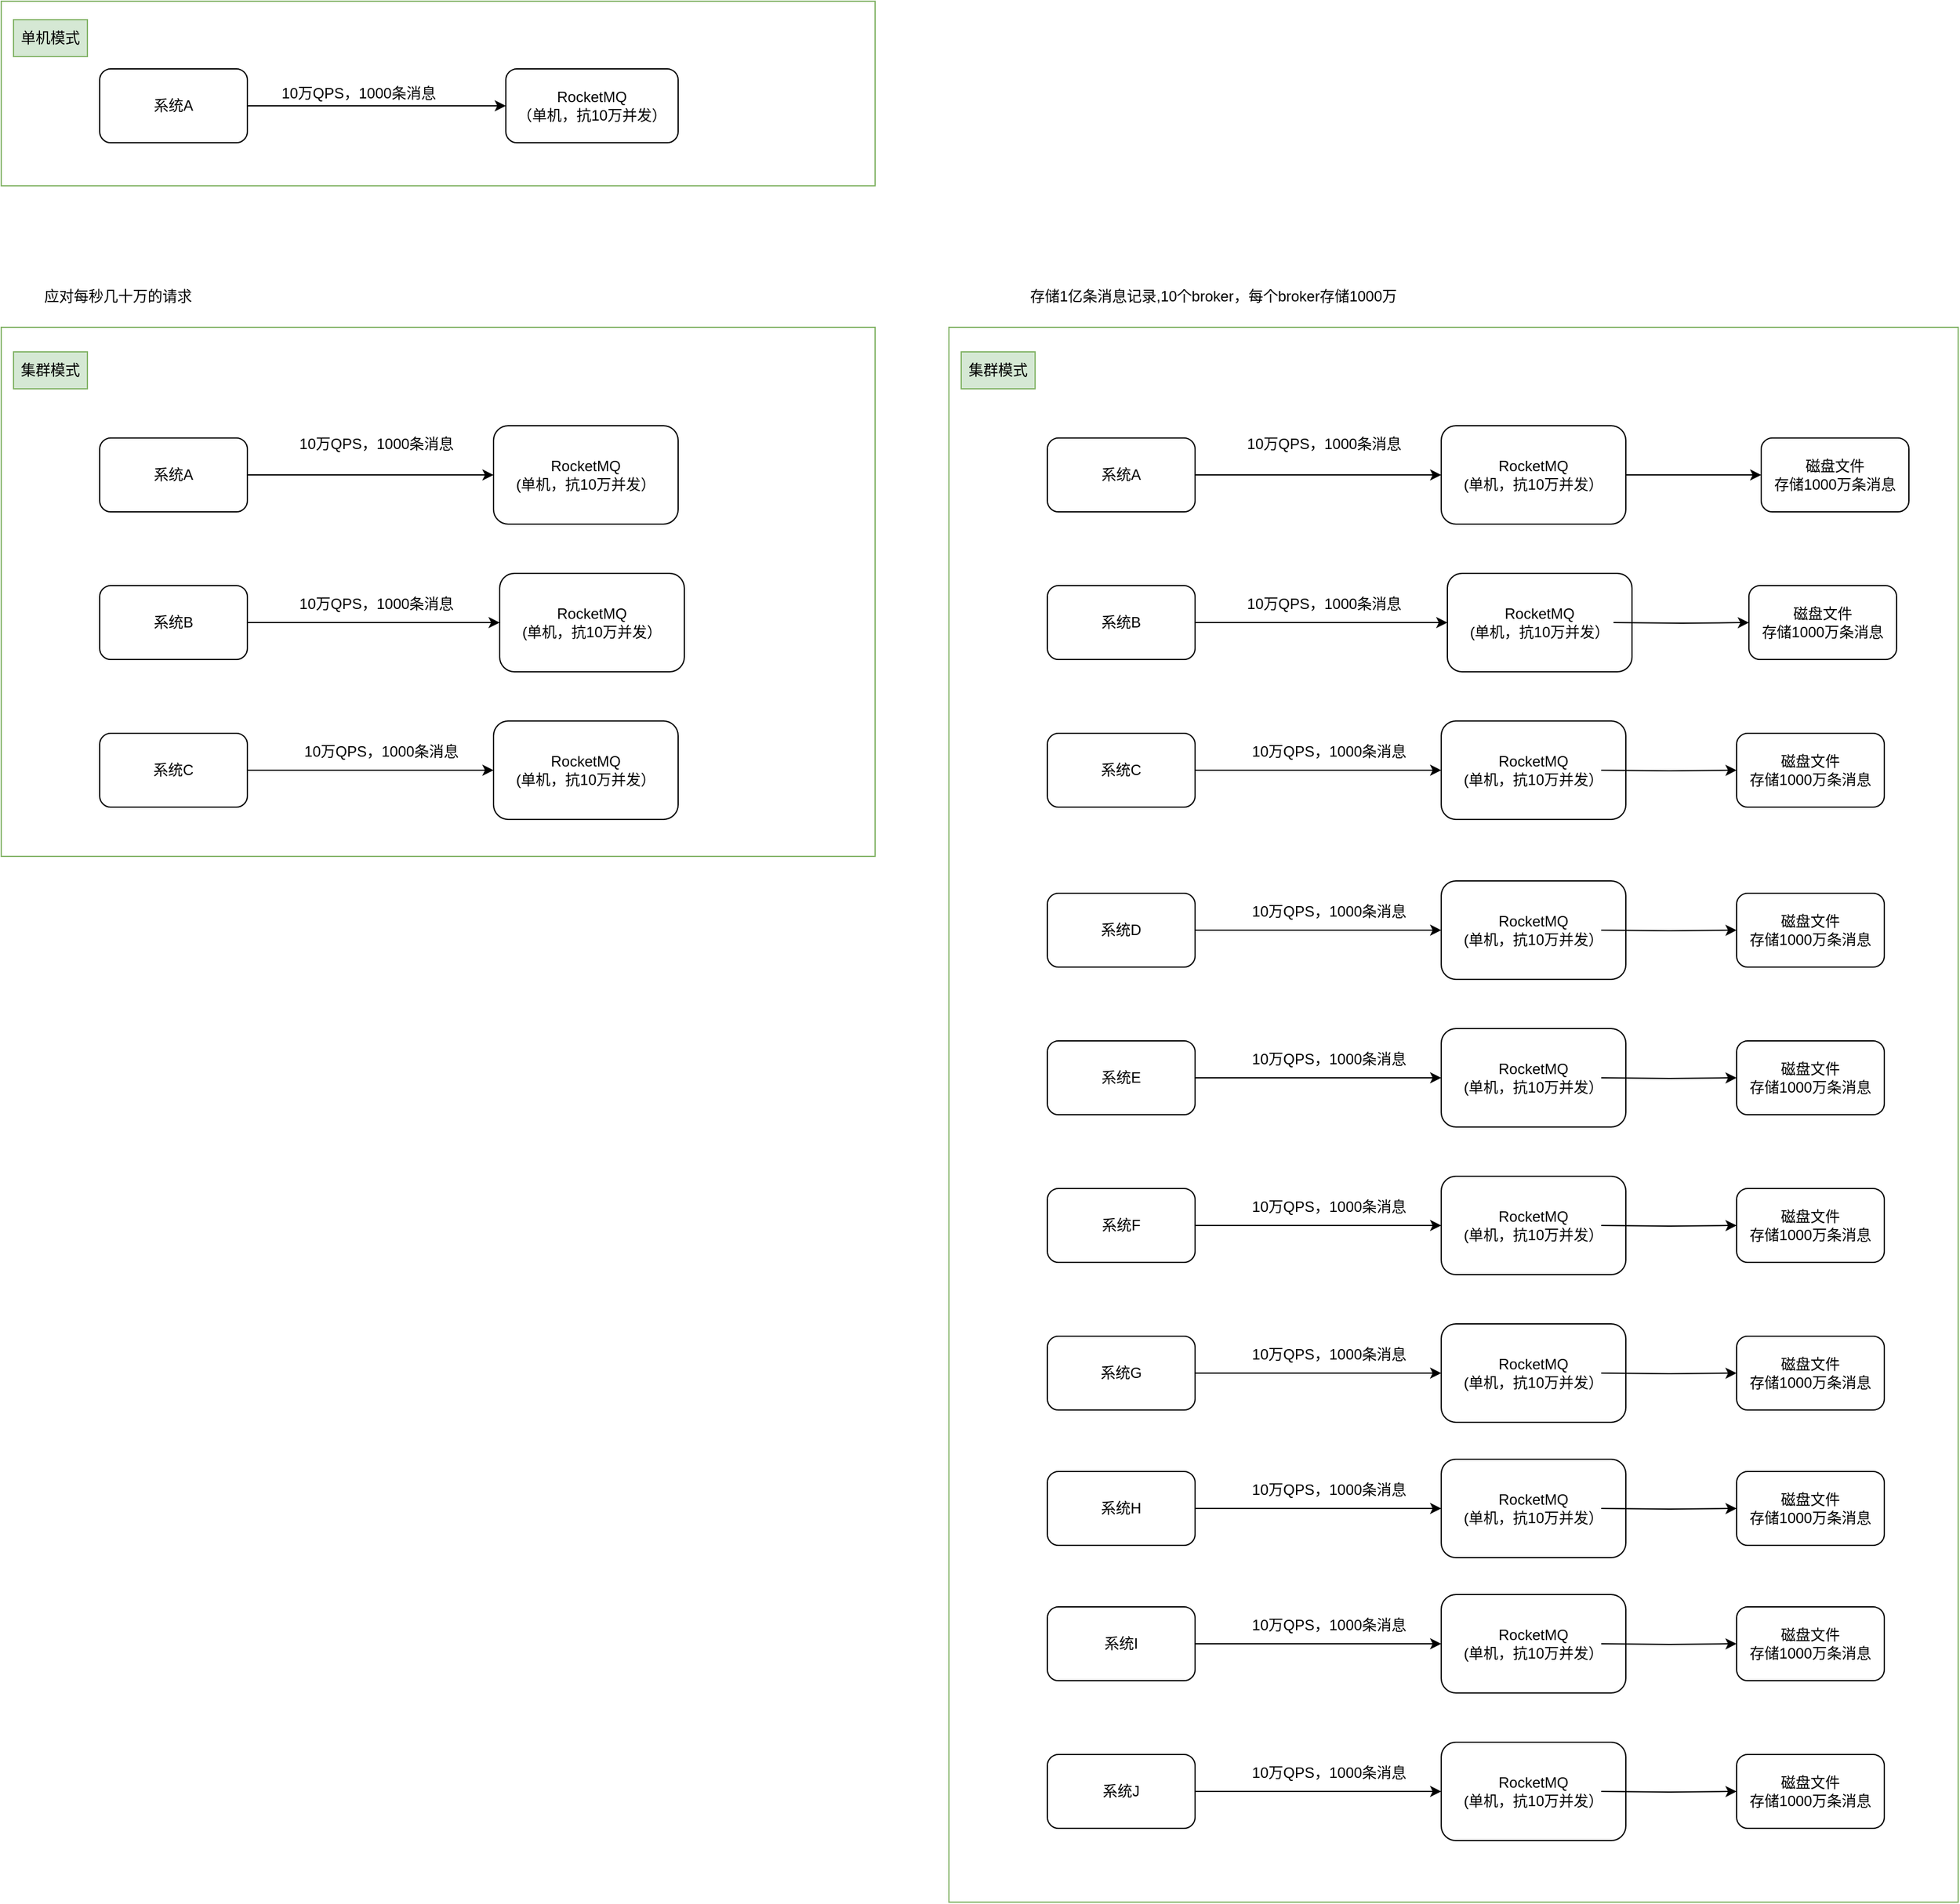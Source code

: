 <mxfile version="17.1.5" type="github">
  <diagram id="-DQdNPNHCEpy4ki3DwCV" name="Page-1">
    <mxGraphModel dx="1422" dy="762" grid="1" gridSize="10" guides="1" tooltips="1" connect="1" arrows="1" fold="1" page="1" pageScale="1" pageWidth="1600" pageHeight="1200" math="0" shadow="0">
      <root>
        <mxCell id="0" />
        <mxCell id="1" parent="0" />
        <mxCell id="pns2Nj1gonVItBrB9ePC-2" value="RocketMQ&lt;br&gt;（单机，抗10万并发）" style="rounded=1;whiteSpace=wrap;html=1;" vertex="1" parent="1">
          <mxGeometry x="450" y="70" width="140" height="60" as="geometry" />
        </mxCell>
        <mxCell id="pns2Nj1gonVItBrB9ePC-4" style="edgeStyle=orthogonalEdgeStyle;rounded=0;orthogonalLoop=1;jettySize=auto;html=1;" edge="1" parent="1" source="pns2Nj1gonVItBrB9ePC-3" target="pns2Nj1gonVItBrB9ePC-2">
          <mxGeometry relative="1" as="geometry" />
        </mxCell>
        <mxCell id="pns2Nj1gonVItBrB9ePC-3" value="系统A" style="rounded=1;whiteSpace=wrap;html=1;" vertex="1" parent="1">
          <mxGeometry x="120" y="70" width="120" height="60" as="geometry" />
        </mxCell>
        <mxCell id="pns2Nj1gonVItBrB9ePC-5" value="10万QPS，1000条消息" style="text;html=1;align=center;verticalAlign=middle;resizable=0;points=[];autosize=1;strokeColor=none;fillColor=none;" vertex="1" parent="1">
          <mxGeometry x="260" y="80" width="140" height="20" as="geometry" />
        </mxCell>
        <mxCell id="pns2Nj1gonVItBrB9ePC-7" value="" style="rounded=0;whiteSpace=wrap;html=1;fillColor=none;strokeColor=#82b366;" vertex="1" parent="1">
          <mxGeometry x="40" y="15" width="710" height="150" as="geometry" />
        </mxCell>
        <mxCell id="pns2Nj1gonVItBrB9ePC-8" value="单机模式" style="text;html=1;strokeColor=#82b366;fillColor=#d5e8d4;align=center;verticalAlign=middle;whiteSpace=wrap;rounded=0;" vertex="1" parent="1">
          <mxGeometry x="50" y="30" width="60" height="30" as="geometry" />
        </mxCell>
        <mxCell id="pns2Nj1gonVItBrB9ePC-9" value="" style="rounded=0;whiteSpace=wrap;html=1;fillColor=none;strokeColor=#82b366;" vertex="1" parent="1">
          <mxGeometry x="40" y="280" width="710" height="430" as="geometry" />
        </mxCell>
        <mxCell id="pns2Nj1gonVItBrB9ePC-17" style="edgeStyle=orthogonalEdgeStyle;rounded=0;orthogonalLoop=1;jettySize=auto;html=1;" edge="1" parent="1" source="pns2Nj1gonVItBrB9ePC-11" target="pns2Nj1gonVItBrB9ePC-14">
          <mxGeometry relative="1" as="geometry" />
        </mxCell>
        <mxCell id="pns2Nj1gonVItBrB9ePC-11" value="系统A" style="rounded=1;whiteSpace=wrap;html=1;fillColor=none;gradientColor=none;" vertex="1" parent="1">
          <mxGeometry x="120" y="370" width="120" height="60" as="geometry" />
        </mxCell>
        <mxCell id="pns2Nj1gonVItBrB9ePC-19" style="edgeStyle=orthogonalEdgeStyle;rounded=0;orthogonalLoop=1;jettySize=auto;html=1;" edge="1" parent="1" source="pns2Nj1gonVItBrB9ePC-12" target="pns2Nj1gonVItBrB9ePC-15">
          <mxGeometry relative="1" as="geometry" />
        </mxCell>
        <mxCell id="pns2Nj1gonVItBrB9ePC-12" value="系统C" style="rounded=1;whiteSpace=wrap;html=1;fillColor=none;gradientColor=none;" vertex="1" parent="1">
          <mxGeometry x="120" y="610" width="120" height="60" as="geometry" />
        </mxCell>
        <mxCell id="pns2Nj1gonVItBrB9ePC-18" style="edgeStyle=orthogonalEdgeStyle;rounded=0;orthogonalLoop=1;jettySize=auto;html=1;" edge="1" parent="1" source="pns2Nj1gonVItBrB9ePC-13" target="pns2Nj1gonVItBrB9ePC-16">
          <mxGeometry relative="1" as="geometry" />
        </mxCell>
        <mxCell id="pns2Nj1gonVItBrB9ePC-13" value="系统B" style="rounded=1;whiteSpace=wrap;html=1;fillColor=none;gradientColor=none;" vertex="1" parent="1">
          <mxGeometry x="120" y="490" width="120" height="60" as="geometry" />
        </mxCell>
        <mxCell id="pns2Nj1gonVItBrB9ePC-14" value="RocketMQ&lt;br&gt;(单机，抗10万并发）" style="rounded=1;whiteSpace=wrap;html=1;fillColor=none;gradientColor=none;" vertex="1" parent="1">
          <mxGeometry x="440" y="360" width="150" height="80" as="geometry" />
        </mxCell>
        <mxCell id="pns2Nj1gonVItBrB9ePC-15" value="&lt;span&gt;RocketMQ&lt;/span&gt;&lt;br&gt;&lt;span&gt;(单机，抗10万并发）&lt;/span&gt;" style="rounded=1;whiteSpace=wrap;html=1;fillColor=none;gradientColor=none;" vertex="1" parent="1">
          <mxGeometry x="440" y="600" width="150" height="80" as="geometry" />
        </mxCell>
        <mxCell id="pns2Nj1gonVItBrB9ePC-16" value="&lt;span&gt;RocketMQ&lt;/span&gt;&lt;br&gt;&lt;span&gt;(单机，抗10万并发）&lt;/span&gt;" style="rounded=1;whiteSpace=wrap;html=1;fillColor=none;gradientColor=none;" vertex="1" parent="1">
          <mxGeometry x="445" y="480" width="150" height="80" as="geometry" />
        </mxCell>
        <mxCell id="pns2Nj1gonVItBrB9ePC-20" value="10万QPS，1000条消息" style="text;html=1;strokeColor=none;fillColor=none;align=center;verticalAlign=middle;whiteSpace=wrap;rounded=0;" vertex="1" parent="1">
          <mxGeometry x="280" y="360" width="130" height="30" as="geometry" />
        </mxCell>
        <mxCell id="pns2Nj1gonVItBrB9ePC-21" value="10万QPS，1000条消息" style="text;html=1;strokeColor=none;fillColor=none;align=center;verticalAlign=middle;whiteSpace=wrap;rounded=0;" vertex="1" parent="1">
          <mxGeometry x="284" y="610" width="130" height="30" as="geometry" />
        </mxCell>
        <mxCell id="pns2Nj1gonVItBrB9ePC-22" value="10万QPS，1000条消息" style="text;html=1;strokeColor=none;fillColor=none;align=center;verticalAlign=middle;whiteSpace=wrap;rounded=0;" vertex="1" parent="1">
          <mxGeometry x="280" y="490" width="130" height="30" as="geometry" />
        </mxCell>
        <mxCell id="pns2Nj1gonVItBrB9ePC-24" value="集群模式" style="text;html=1;strokeColor=#82b366;fillColor=#d5e8d4;align=center;verticalAlign=middle;whiteSpace=wrap;rounded=0;" vertex="1" parent="1">
          <mxGeometry x="50" y="300" width="60" height="30" as="geometry" />
        </mxCell>
        <mxCell id="pns2Nj1gonVItBrB9ePC-25" value="应对每秒几十万的请求" style="text;html=1;strokeColor=none;fillColor=none;align=center;verticalAlign=middle;whiteSpace=wrap;rounded=0;" vertex="1" parent="1">
          <mxGeometry x="40" y="240" width="190" height="30" as="geometry" />
        </mxCell>
        <mxCell id="pns2Nj1gonVItBrB9ePC-27" value="" style="rounded=0;whiteSpace=wrap;html=1;fillColor=none;strokeColor=#82b366;" vertex="1" parent="1">
          <mxGeometry x="810" y="280" width="820" height="1280" as="geometry" />
        </mxCell>
        <mxCell id="pns2Nj1gonVItBrB9ePC-28" style="edgeStyle=orthogonalEdgeStyle;rounded=0;orthogonalLoop=1;jettySize=auto;html=1;" edge="1" parent="1" source="pns2Nj1gonVItBrB9ePC-29" target="pns2Nj1gonVItBrB9ePC-34">
          <mxGeometry relative="1" as="geometry" />
        </mxCell>
        <mxCell id="pns2Nj1gonVItBrB9ePC-29" value="系统A" style="rounded=1;whiteSpace=wrap;html=1;fillColor=none;gradientColor=none;" vertex="1" parent="1">
          <mxGeometry x="890" y="370" width="120" height="60" as="geometry" />
        </mxCell>
        <mxCell id="pns2Nj1gonVItBrB9ePC-30" style="edgeStyle=orthogonalEdgeStyle;rounded=0;orthogonalLoop=1;jettySize=auto;html=1;" edge="1" parent="1" source="pns2Nj1gonVItBrB9ePC-31" target="pns2Nj1gonVItBrB9ePC-35">
          <mxGeometry relative="1" as="geometry" />
        </mxCell>
        <mxCell id="pns2Nj1gonVItBrB9ePC-31" value="系统C" style="rounded=1;whiteSpace=wrap;html=1;fillColor=none;gradientColor=none;" vertex="1" parent="1">
          <mxGeometry x="890" y="610" width="120" height="60" as="geometry" />
        </mxCell>
        <mxCell id="pns2Nj1gonVItBrB9ePC-32" style="edgeStyle=orthogonalEdgeStyle;rounded=0;orthogonalLoop=1;jettySize=auto;html=1;" edge="1" parent="1" source="pns2Nj1gonVItBrB9ePC-33" target="pns2Nj1gonVItBrB9ePC-36">
          <mxGeometry relative="1" as="geometry" />
        </mxCell>
        <mxCell id="pns2Nj1gonVItBrB9ePC-33" value="系统B" style="rounded=1;whiteSpace=wrap;html=1;fillColor=none;gradientColor=none;" vertex="1" parent="1">
          <mxGeometry x="890" y="490" width="120" height="60" as="geometry" />
        </mxCell>
        <mxCell id="pns2Nj1gonVItBrB9ePC-45" style="edgeStyle=orthogonalEdgeStyle;rounded=0;orthogonalLoop=1;jettySize=auto;html=1;" edge="1" parent="1" source="pns2Nj1gonVItBrB9ePC-34" target="pns2Nj1gonVItBrB9ePC-42">
          <mxGeometry relative="1" as="geometry" />
        </mxCell>
        <mxCell id="pns2Nj1gonVItBrB9ePC-34" value="RocketMQ&lt;br&gt;(单机，抗10万并发）" style="rounded=1;whiteSpace=wrap;html=1;fillColor=none;gradientColor=none;" vertex="1" parent="1">
          <mxGeometry x="1210" y="360" width="150" height="80" as="geometry" />
        </mxCell>
        <mxCell id="pns2Nj1gonVItBrB9ePC-35" value="&lt;span&gt;RocketMQ&lt;/span&gt;&lt;br&gt;&lt;span&gt;(单机，抗10万并发）&lt;/span&gt;" style="rounded=1;whiteSpace=wrap;html=1;fillColor=none;gradientColor=none;" vertex="1" parent="1">
          <mxGeometry x="1210" y="600" width="150" height="80" as="geometry" />
        </mxCell>
        <mxCell id="pns2Nj1gonVItBrB9ePC-36" value="&lt;span&gt;RocketMQ&lt;/span&gt;&lt;br&gt;&lt;span&gt;(单机，抗10万并发）&lt;/span&gt;" style="rounded=1;whiteSpace=wrap;html=1;fillColor=none;gradientColor=none;" vertex="1" parent="1">
          <mxGeometry x="1215" y="480" width="150" height="80" as="geometry" />
        </mxCell>
        <mxCell id="pns2Nj1gonVItBrB9ePC-37" value="10万QPS，1000条消息" style="text;html=1;strokeColor=none;fillColor=none;align=center;verticalAlign=middle;whiteSpace=wrap;rounded=0;" vertex="1" parent="1">
          <mxGeometry x="1050" y="360" width="130" height="30" as="geometry" />
        </mxCell>
        <mxCell id="pns2Nj1gonVItBrB9ePC-38" value="10万QPS，1000条消息" style="text;html=1;strokeColor=none;fillColor=none;align=center;verticalAlign=middle;whiteSpace=wrap;rounded=0;" vertex="1" parent="1">
          <mxGeometry x="1054" y="610" width="130" height="30" as="geometry" />
        </mxCell>
        <mxCell id="pns2Nj1gonVItBrB9ePC-39" value="10万QPS，1000条消息" style="text;html=1;strokeColor=none;fillColor=none;align=center;verticalAlign=middle;whiteSpace=wrap;rounded=0;" vertex="1" parent="1">
          <mxGeometry x="1050" y="490" width="130" height="30" as="geometry" />
        </mxCell>
        <mxCell id="pns2Nj1gonVItBrB9ePC-40" value="集群模式" style="text;html=1;strokeColor=#82b366;fillColor=#d5e8d4;align=center;verticalAlign=middle;whiteSpace=wrap;rounded=0;" vertex="1" parent="1">
          <mxGeometry x="820" y="300" width="60" height="30" as="geometry" />
        </mxCell>
        <mxCell id="pns2Nj1gonVItBrB9ePC-41" value="存储1亿条消息记录,10个broker，每个broker存储1000万" style="text;html=1;strokeColor=none;fillColor=none;align=center;verticalAlign=middle;whiteSpace=wrap;rounded=0;" vertex="1" parent="1">
          <mxGeometry x="810" y="240" width="430" height="30" as="geometry" />
        </mxCell>
        <mxCell id="pns2Nj1gonVItBrB9ePC-42" value="磁盘文件&lt;br&gt;存储1000万条消息" style="rounded=1;whiteSpace=wrap;html=1;fillColor=none;gradientColor=none;" vertex="1" parent="1">
          <mxGeometry x="1470" y="370" width="120" height="60" as="geometry" />
        </mxCell>
        <mxCell id="pns2Nj1gonVItBrB9ePC-46" style="edgeStyle=orthogonalEdgeStyle;rounded=0;orthogonalLoop=1;jettySize=auto;html=1;" edge="1" parent="1" target="pns2Nj1gonVItBrB9ePC-47">
          <mxGeometry relative="1" as="geometry">
            <mxPoint x="1350" y="520" as="sourcePoint" />
          </mxGeometry>
        </mxCell>
        <mxCell id="pns2Nj1gonVItBrB9ePC-47" value="磁盘文件&lt;br&gt;存储1000万条消息" style="rounded=1;whiteSpace=wrap;html=1;fillColor=none;gradientColor=none;" vertex="1" parent="1">
          <mxGeometry x="1460" y="490" width="120" height="60" as="geometry" />
        </mxCell>
        <mxCell id="pns2Nj1gonVItBrB9ePC-48" style="edgeStyle=orthogonalEdgeStyle;rounded=0;orthogonalLoop=1;jettySize=auto;html=1;" edge="1" parent="1" target="pns2Nj1gonVItBrB9ePC-49">
          <mxGeometry relative="1" as="geometry">
            <mxPoint x="1340" y="640" as="sourcePoint" />
          </mxGeometry>
        </mxCell>
        <mxCell id="pns2Nj1gonVItBrB9ePC-49" value="磁盘文件&lt;br&gt;存储1000万条消息" style="rounded=1;whiteSpace=wrap;html=1;fillColor=none;gradientColor=none;" vertex="1" parent="1">
          <mxGeometry x="1450" y="610" width="120" height="60" as="geometry" />
        </mxCell>
        <mxCell id="pns2Nj1gonVItBrB9ePC-50" style="edgeStyle=orthogonalEdgeStyle;rounded=0;orthogonalLoop=1;jettySize=auto;html=1;" edge="1" parent="1" source="pns2Nj1gonVItBrB9ePC-51" target="pns2Nj1gonVItBrB9ePC-52">
          <mxGeometry relative="1" as="geometry" />
        </mxCell>
        <mxCell id="pns2Nj1gonVItBrB9ePC-51" value="系统D" style="rounded=1;whiteSpace=wrap;html=1;fillColor=none;gradientColor=none;" vertex="1" parent="1">
          <mxGeometry x="890" y="740" width="120" height="60" as="geometry" />
        </mxCell>
        <mxCell id="pns2Nj1gonVItBrB9ePC-52" value="&lt;span&gt;RocketMQ&lt;/span&gt;&lt;br&gt;&lt;span&gt;(单机，抗10万并发）&lt;/span&gt;" style="rounded=1;whiteSpace=wrap;html=1;fillColor=none;gradientColor=none;" vertex="1" parent="1">
          <mxGeometry x="1210" y="730" width="150" height="80" as="geometry" />
        </mxCell>
        <mxCell id="pns2Nj1gonVItBrB9ePC-53" value="10万QPS，1000条消息" style="text;html=1;strokeColor=none;fillColor=none;align=center;verticalAlign=middle;whiteSpace=wrap;rounded=0;" vertex="1" parent="1">
          <mxGeometry x="1054" y="740" width="130" height="30" as="geometry" />
        </mxCell>
        <mxCell id="pns2Nj1gonVItBrB9ePC-54" style="edgeStyle=orthogonalEdgeStyle;rounded=0;orthogonalLoop=1;jettySize=auto;html=1;" edge="1" parent="1" target="pns2Nj1gonVItBrB9ePC-55">
          <mxGeometry relative="1" as="geometry">
            <mxPoint x="1340" y="770" as="sourcePoint" />
          </mxGeometry>
        </mxCell>
        <mxCell id="pns2Nj1gonVItBrB9ePC-55" value="磁盘文件&lt;br&gt;存储1000万条消息" style="rounded=1;whiteSpace=wrap;html=1;fillColor=none;gradientColor=none;" vertex="1" parent="1">
          <mxGeometry x="1450" y="740" width="120" height="60" as="geometry" />
        </mxCell>
        <mxCell id="pns2Nj1gonVItBrB9ePC-56" style="edgeStyle=orthogonalEdgeStyle;rounded=0;orthogonalLoop=1;jettySize=auto;html=1;" edge="1" parent="1" source="pns2Nj1gonVItBrB9ePC-57" target="pns2Nj1gonVItBrB9ePC-58">
          <mxGeometry relative="1" as="geometry" />
        </mxCell>
        <mxCell id="pns2Nj1gonVItBrB9ePC-57" value="系统E" style="rounded=1;whiteSpace=wrap;html=1;fillColor=none;gradientColor=none;" vertex="1" parent="1">
          <mxGeometry x="890" y="860" width="120" height="60" as="geometry" />
        </mxCell>
        <mxCell id="pns2Nj1gonVItBrB9ePC-58" value="&lt;span&gt;RocketMQ&lt;/span&gt;&lt;br&gt;&lt;span&gt;(单机，抗10万并发）&lt;/span&gt;" style="rounded=1;whiteSpace=wrap;html=1;fillColor=none;gradientColor=none;" vertex="1" parent="1">
          <mxGeometry x="1210" y="850" width="150" height="80" as="geometry" />
        </mxCell>
        <mxCell id="pns2Nj1gonVItBrB9ePC-59" value="10万QPS，1000条消息" style="text;html=1;strokeColor=none;fillColor=none;align=center;verticalAlign=middle;whiteSpace=wrap;rounded=0;" vertex="1" parent="1">
          <mxGeometry x="1054" y="860" width="130" height="30" as="geometry" />
        </mxCell>
        <mxCell id="pns2Nj1gonVItBrB9ePC-60" style="edgeStyle=orthogonalEdgeStyle;rounded=0;orthogonalLoop=1;jettySize=auto;html=1;" edge="1" parent="1" target="pns2Nj1gonVItBrB9ePC-61">
          <mxGeometry relative="1" as="geometry">
            <mxPoint x="1340" y="890" as="sourcePoint" />
          </mxGeometry>
        </mxCell>
        <mxCell id="pns2Nj1gonVItBrB9ePC-61" value="磁盘文件&lt;br&gt;存储1000万条消息" style="rounded=1;whiteSpace=wrap;html=1;fillColor=none;gradientColor=none;" vertex="1" parent="1">
          <mxGeometry x="1450" y="860" width="120" height="60" as="geometry" />
        </mxCell>
        <mxCell id="pns2Nj1gonVItBrB9ePC-62" style="edgeStyle=orthogonalEdgeStyle;rounded=0;orthogonalLoop=1;jettySize=auto;html=1;" edge="1" parent="1" source="pns2Nj1gonVItBrB9ePC-63" target="pns2Nj1gonVItBrB9ePC-64">
          <mxGeometry relative="1" as="geometry" />
        </mxCell>
        <mxCell id="pns2Nj1gonVItBrB9ePC-63" value="系统F" style="rounded=1;whiteSpace=wrap;html=1;fillColor=none;gradientColor=none;" vertex="1" parent="1">
          <mxGeometry x="890" y="980" width="120" height="60" as="geometry" />
        </mxCell>
        <mxCell id="pns2Nj1gonVItBrB9ePC-64" value="&lt;span&gt;RocketMQ&lt;/span&gt;&lt;br&gt;&lt;span&gt;(单机，抗10万并发）&lt;/span&gt;" style="rounded=1;whiteSpace=wrap;html=1;fillColor=none;gradientColor=none;" vertex="1" parent="1">
          <mxGeometry x="1210" y="970" width="150" height="80" as="geometry" />
        </mxCell>
        <mxCell id="pns2Nj1gonVItBrB9ePC-65" value="10万QPS，1000条消息" style="text;html=1;strokeColor=none;fillColor=none;align=center;verticalAlign=middle;whiteSpace=wrap;rounded=0;" vertex="1" parent="1">
          <mxGeometry x="1054" y="980" width="130" height="30" as="geometry" />
        </mxCell>
        <mxCell id="pns2Nj1gonVItBrB9ePC-66" style="edgeStyle=orthogonalEdgeStyle;rounded=0;orthogonalLoop=1;jettySize=auto;html=1;" edge="1" parent="1" target="pns2Nj1gonVItBrB9ePC-67">
          <mxGeometry relative="1" as="geometry">
            <mxPoint x="1340" y="1010" as="sourcePoint" />
          </mxGeometry>
        </mxCell>
        <mxCell id="pns2Nj1gonVItBrB9ePC-67" value="磁盘文件&lt;br&gt;存储1000万条消息" style="rounded=1;whiteSpace=wrap;html=1;fillColor=none;gradientColor=none;" vertex="1" parent="1">
          <mxGeometry x="1450" y="980" width="120" height="60" as="geometry" />
        </mxCell>
        <mxCell id="pns2Nj1gonVItBrB9ePC-68" style="edgeStyle=orthogonalEdgeStyle;rounded=0;orthogonalLoop=1;jettySize=auto;html=1;" edge="1" parent="1" source="pns2Nj1gonVItBrB9ePC-69" target="pns2Nj1gonVItBrB9ePC-70">
          <mxGeometry relative="1" as="geometry" />
        </mxCell>
        <mxCell id="pns2Nj1gonVItBrB9ePC-69" value="系统G" style="rounded=1;whiteSpace=wrap;html=1;fillColor=none;gradientColor=none;" vertex="1" parent="1">
          <mxGeometry x="890" y="1100" width="120" height="60" as="geometry" />
        </mxCell>
        <mxCell id="pns2Nj1gonVItBrB9ePC-70" value="&lt;span&gt;RocketMQ&lt;/span&gt;&lt;br&gt;&lt;span&gt;(单机，抗10万并发）&lt;/span&gt;" style="rounded=1;whiteSpace=wrap;html=1;fillColor=none;gradientColor=none;" vertex="1" parent="1">
          <mxGeometry x="1210" y="1090" width="150" height="80" as="geometry" />
        </mxCell>
        <mxCell id="pns2Nj1gonVItBrB9ePC-71" value="10万QPS，1000条消息" style="text;html=1;strokeColor=none;fillColor=none;align=center;verticalAlign=middle;whiteSpace=wrap;rounded=0;" vertex="1" parent="1">
          <mxGeometry x="1054" y="1100" width="130" height="30" as="geometry" />
        </mxCell>
        <mxCell id="pns2Nj1gonVItBrB9ePC-72" style="edgeStyle=orthogonalEdgeStyle;rounded=0;orthogonalLoop=1;jettySize=auto;html=1;" edge="1" parent="1" target="pns2Nj1gonVItBrB9ePC-73">
          <mxGeometry relative="1" as="geometry">
            <mxPoint x="1340" y="1130" as="sourcePoint" />
          </mxGeometry>
        </mxCell>
        <mxCell id="pns2Nj1gonVItBrB9ePC-73" value="磁盘文件&lt;br&gt;存储1000万条消息" style="rounded=1;whiteSpace=wrap;html=1;fillColor=none;gradientColor=none;" vertex="1" parent="1">
          <mxGeometry x="1450" y="1100" width="120" height="60" as="geometry" />
        </mxCell>
        <mxCell id="pns2Nj1gonVItBrB9ePC-74" style="edgeStyle=orthogonalEdgeStyle;rounded=0;orthogonalLoop=1;jettySize=auto;html=1;" edge="1" parent="1" source="pns2Nj1gonVItBrB9ePC-75" target="pns2Nj1gonVItBrB9ePC-76">
          <mxGeometry relative="1" as="geometry" />
        </mxCell>
        <mxCell id="pns2Nj1gonVItBrB9ePC-75" value="系统H" style="rounded=1;whiteSpace=wrap;html=1;fillColor=none;gradientColor=none;" vertex="1" parent="1">
          <mxGeometry x="890" y="1210" width="120" height="60" as="geometry" />
        </mxCell>
        <mxCell id="pns2Nj1gonVItBrB9ePC-76" value="&lt;span&gt;RocketMQ&lt;/span&gt;&lt;br&gt;&lt;span&gt;(单机，抗10万并发）&lt;/span&gt;" style="rounded=1;whiteSpace=wrap;html=1;fillColor=none;gradientColor=none;" vertex="1" parent="1">
          <mxGeometry x="1210" y="1200" width="150" height="80" as="geometry" />
        </mxCell>
        <mxCell id="pns2Nj1gonVItBrB9ePC-77" value="10万QPS，1000条消息" style="text;html=1;strokeColor=none;fillColor=none;align=center;verticalAlign=middle;whiteSpace=wrap;rounded=0;" vertex="1" parent="1">
          <mxGeometry x="1054" y="1210" width="130" height="30" as="geometry" />
        </mxCell>
        <mxCell id="pns2Nj1gonVItBrB9ePC-78" style="edgeStyle=orthogonalEdgeStyle;rounded=0;orthogonalLoop=1;jettySize=auto;html=1;" edge="1" parent="1" target="pns2Nj1gonVItBrB9ePC-79">
          <mxGeometry relative="1" as="geometry">
            <mxPoint x="1340" y="1240" as="sourcePoint" />
          </mxGeometry>
        </mxCell>
        <mxCell id="pns2Nj1gonVItBrB9ePC-79" value="磁盘文件&lt;br&gt;存储1000万条消息" style="rounded=1;whiteSpace=wrap;html=1;fillColor=none;gradientColor=none;" vertex="1" parent="1">
          <mxGeometry x="1450" y="1210" width="120" height="60" as="geometry" />
        </mxCell>
        <mxCell id="pns2Nj1gonVItBrB9ePC-80" style="edgeStyle=orthogonalEdgeStyle;rounded=0;orthogonalLoop=1;jettySize=auto;html=1;" edge="1" parent="1" source="pns2Nj1gonVItBrB9ePC-81" target="pns2Nj1gonVItBrB9ePC-82">
          <mxGeometry relative="1" as="geometry" />
        </mxCell>
        <mxCell id="pns2Nj1gonVItBrB9ePC-81" value="系统I" style="rounded=1;whiteSpace=wrap;html=1;fillColor=none;gradientColor=none;" vertex="1" parent="1">
          <mxGeometry x="890" y="1320" width="120" height="60" as="geometry" />
        </mxCell>
        <mxCell id="pns2Nj1gonVItBrB9ePC-82" value="&lt;span&gt;RocketMQ&lt;/span&gt;&lt;br&gt;&lt;span&gt;(单机，抗10万并发）&lt;/span&gt;" style="rounded=1;whiteSpace=wrap;html=1;fillColor=none;gradientColor=none;" vertex="1" parent="1">
          <mxGeometry x="1210" y="1310" width="150" height="80" as="geometry" />
        </mxCell>
        <mxCell id="pns2Nj1gonVItBrB9ePC-83" value="10万QPS，1000条消息" style="text;html=1;strokeColor=none;fillColor=none;align=center;verticalAlign=middle;whiteSpace=wrap;rounded=0;" vertex="1" parent="1">
          <mxGeometry x="1054" y="1320" width="130" height="30" as="geometry" />
        </mxCell>
        <mxCell id="pns2Nj1gonVItBrB9ePC-84" style="edgeStyle=orthogonalEdgeStyle;rounded=0;orthogonalLoop=1;jettySize=auto;html=1;" edge="1" parent="1" target="pns2Nj1gonVItBrB9ePC-85">
          <mxGeometry relative="1" as="geometry">
            <mxPoint x="1340" y="1350" as="sourcePoint" />
          </mxGeometry>
        </mxCell>
        <mxCell id="pns2Nj1gonVItBrB9ePC-85" value="磁盘文件&lt;br&gt;存储1000万条消息" style="rounded=1;whiteSpace=wrap;html=1;fillColor=none;gradientColor=none;" vertex="1" parent="1">
          <mxGeometry x="1450" y="1320" width="120" height="60" as="geometry" />
        </mxCell>
        <mxCell id="pns2Nj1gonVItBrB9ePC-86" style="edgeStyle=orthogonalEdgeStyle;rounded=0;orthogonalLoop=1;jettySize=auto;html=1;" edge="1" parent="1" source="pns2Nj1gonVItBrB9ePC-87" target="pns2Nj1gonVItBrB9ePC-88">
          <mxGeometry relative="1" as="geometry" />
        </mxCell>
        <mxCell id="pns2Nj1gonVItBrB9ePC-87" value="系统J&lt;br&gt;" style="rounded=1;whiteSpace=wrap;html=1;fillColor=none;gradientColor=none;" vertex="1" parent="1">
          <mxGeometry x="890" y="1440" width="120" height="60" as="geometry" />
        </mxCell>
        <mxCell id="pns2Nj1gonVItBrB9ePC-88" value="&lt;span&gt;RocketMQ&lt;/span&gt;&lt;br&gt;&lt;span&gt;(单机，抗10万并发）&lt;/span&gt;" style="rounded=1;whiteSpace=wrap;html=1;fillColor=none;gradientColor=none;" vertex="1" parent="1">
          <mxGeometry x="1210" y="1430" width="150" height="80" as="geometry" />
        </mxCell>
        <mxCell id="pns2Nj1gonVItBrB9ePC-89" value="10万QPS，1000条消息" style="text;html=1;strokeColor=none;fillColor=none;align=center;verticalAlign=middle;whiteSpace=wrap;rounded=0;" vertex="1" parent="1">
          <mxGeometry x="1054" y="1440" width="130" height="30" as="geometry" />
        </mxCell>
        <mxCell id="pns2Nj1gonVItBrB9ePC-90" style="edgeStyle=orthogonalEdgeStyle;rounded=0;orthogonalLoop=1;jettySize=auto;html=1;" edge="1" parent="1" target="pns2Nj1gonVItBrB9ePC-91">
          <mxGeometry relative="1" as="geometry">
            <mxPoint x="1340" y="1470" as="sourcePoint" />
          </mxGeometry>
        </mxCell>
        <mxCell id="pns2Nj1gonVItBrB9ePC-91" value="磁盘文件&lt;br&gt;存储1000万条消息" style="rounded=1;whiteSpace=wrap;html=1;fillColor=none;gradientColor=none;" vertex="1" parent="1">
          <mxGeometry x="1450" y="1440" width="120" height="60" as="geometry" />
        </mxCell>
      </root>
    </mxGraphModel>
  </diagram>
</mxfile>
